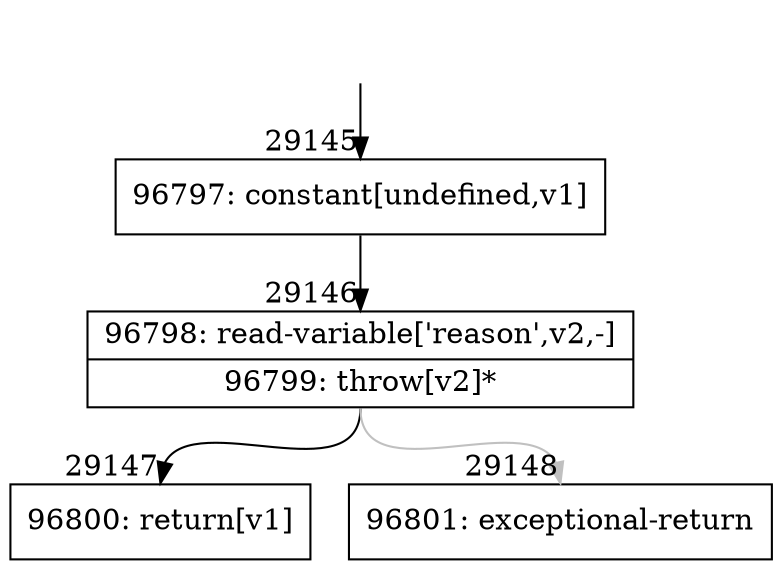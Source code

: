 digraph {
rankdir="TD"
BB_entry2580[shape=none,label=""];
BB_entry2580 -> BB29145 [tailport=s, headport=n, headlabel="    29145"]
BB29145 [shape=record label="{96797: constant[undefined,v1]}" ] 
BB29145 -> BB29146 [tailport=s, headport=n, headlabel="      29146"]
BB29146 [shape=record label="{96798: read-variable['reason',v2,-]|96799: throw[v2]*}" ] 
BB29146 -> BB29147 [tailport=s, headport=n, headlabel="      29147"]
BB29146 -> BB29148 [tailport=s, headport=n, color=gray, headlabel="      29148"]
BB29147 [shape=record label="{96800: return[v1]}" ] 
BB29148 [shape=record label="{96801: exceptional-return}" ] 
//#$~ 52541
}
